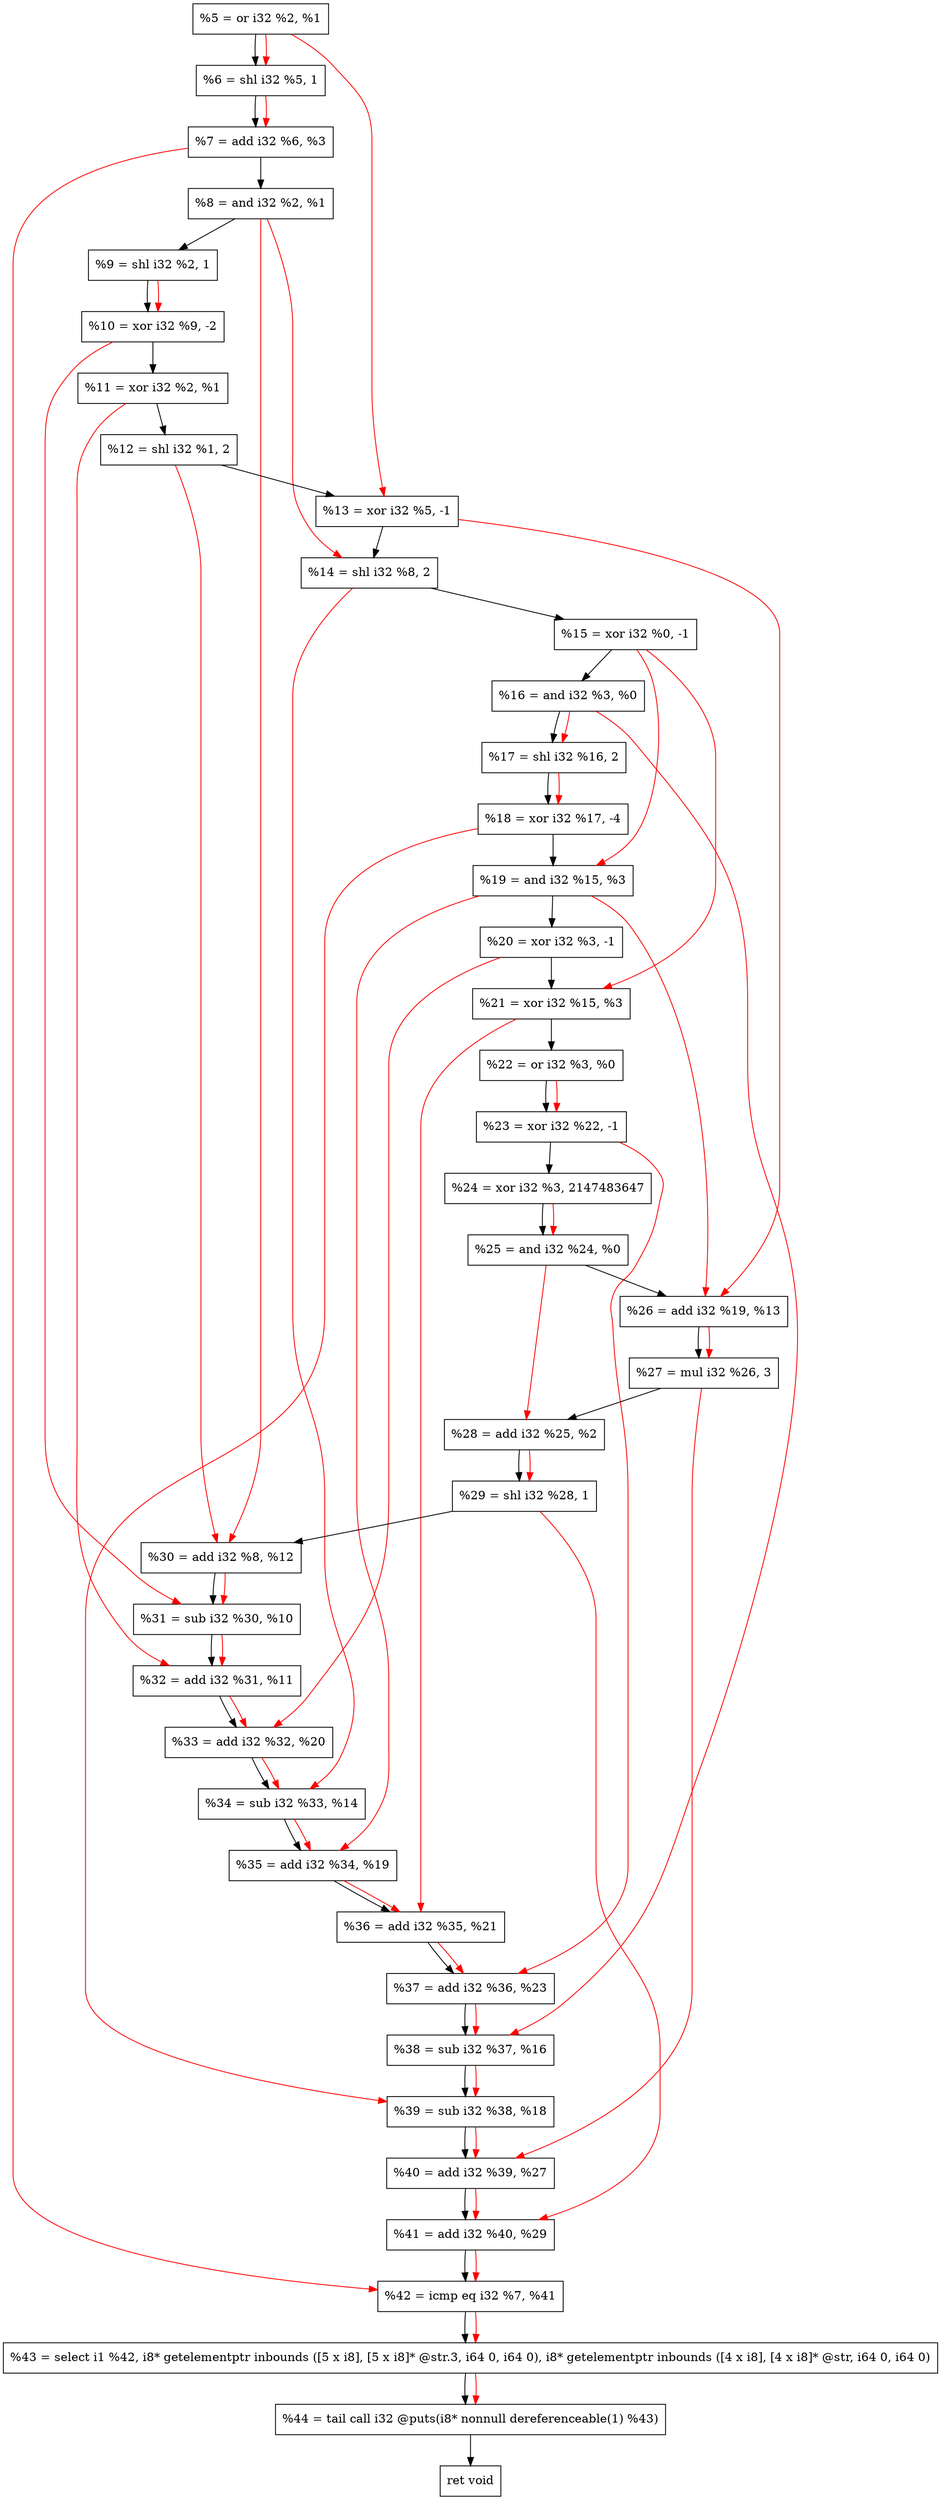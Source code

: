 digraph "DFG for'crackme' function" {
	Node0x22c7ac0[shape=record, label="  %5 = or i32 %2, %1"];
	Node0x22c8140[shape=record, label="  %6 = shl i32 %5, 1"];
	Node0x22c81b0[shape=record, label="  %7 = add i32 %6, %3"];
	Node0x22c8220[shape=record, label="  %8 = and i32 %2, %1"];
	Node0x22c8290[shape=record, label="  %9 = shl i32 %2, 1"];
	Node0x22c8330[shape=record, label="  %10 = xor i32 %9, -2"];
	Node0x22c83a0[shape=record, label="  %11 = xor i32 %2, %1"];
	Node0x22c8440[shape=record, label="  %12 = shl i32 %1, 2"];
	Node0x22c84e0[shape=record, label="  %13 = xor i32 %5, -1"];
	Node0x22c8550[shape=record, label="  %14 = shl i32 %8, 2"];
	Node0x22c85c0[shape=record, label="  %15 = xor i32 %0, -1"];
	Node0x22c8630[shape=record, label="  %16 = and i32 %3, %0"];
	Node0x22c86a0[shape=record, label="  %17 = shl i32 %16, 2"];
	Node0x22c8740[shape=record, label="  %18 = xor i32 %17, -4"];
	Node0x22c87b0[shape=record, label="  %19 = and i32 %15, %3"];
	Node0x22c8820[shape=record, label="  %20 = xor i32 %3, -1"];
	Node0x22c8890[shape=record, label="  %21 = xor i32 %15, %3"];
	Node0x22c8900[shape=record, label="  %22 = or i32 %3, %0"];
	Node0x22c8970[shape=record, label="  %23 = xor i32 %22, -1"];
	Node0x22c8a10[shape=record, label="  %24 = xor i32 %3, 2147483647"];
	Node0x22c8a80[shape=record, label="  %25 = and i32 %24, %0"];
	Node0x22c8af0[shape=record, label="  %26 = add i32 %19, %13"];
	Node0x22c8b90[shape=record, label="  %27 = mul i32 %26, 3"];
	Node0x22c8c00[shape=record, label="  %28 = add i32 %25, %2"];
	Node0x22c8c70[shape=record, label="  %29 = shl i32 %28, 1"];
	Node0x22c8ce0[shape=record, label="  %30 = add i32 %8, %12"];
	Node0x22c8d50[shape=record, label="  %31 = sub i32 %30, %10"];
	Node0x22c8dc0[shape=record, label="  %32 = add i32 %31, %11"];
	Node0x22c9040[shape=record, label="  %33 = add i32 %32, %20"];
	Node0x22c90b0[shape=record, label="  %34 = sub i32 %33, %14"];
	Node0x22c9120[shape=record, label="  %35 = add i32 %34, %19"];
	Node0x22c9190[shape=record, label="  %36 = add i32 %35, %21"];
	Node0x22c9200[shape=record, label="  %37 = add i32 %36, %23"];
	Node0x22c9270[shape=record, label="  %38 = sub i32 %37, %16"];
	Node0x22c92e0[shape=record, label="  %39 = sub i32 %38, %18"];
	Node0x22c9350[shape=record, label="  %40 = add i32 %39, %27"];
	Node0x22c93c0[shape=record, label="  %41 = add i32 %40, %29"];
	Node0x22c9430[shape=record, label="  %42 = icmp eq i32 %7, %41"];
	Node0x2268268[shape=record, label="  %43 = select i1 %42, i8* getelementptr inbounds ([5 x i8], [5 x i8]* @str.3, i64 0, i64 0), i8* getelementptr inbounds ([4 x i8], [4 x i8]* @str, i64 0, i64 0)"];
	Node0x22c98d0[shape=record, label="  %44 = tail call i32 @puts(i8* nonnull dereferenceable(1) %43)"];
	Node0x22c9920[shape=record, label="  ret void"];
	Node0x22c7ac0 -> Node0x22c8140;
	Node0x22c8140 -> Node0x22c81b0;
	Node0x22c81b0 -> Node0x22c8220;
	Node0x22c8220 -> Node0x22c8290;
	Node0x22c8290 -> Node0x22c8330;
	Node0x22c8330 -> Node0x22c83a0;
	Node0x22c83a0 -> Node0x22c8440;
	Node0x22c8440 -> Node0x22c84e0;
	Node0x22c84e0 -> Node0x22c8550;
	Node0x22c8550 -> Node0x22c85c0;
	Node0x22c85c0 -> Node0x22c8630;
	Node0x22c8630 -> Node0x22c86a0;
	Node0x22c86a0 -> Node0x22c8740;
	Node0x22c8740 -> Node0x22c87b0;
	Node0x22c87b0 -> Node0x22c8820;
	Node0x22c8820 -> Node0x22c8890;
	Node0x22c8890 -> Node0x22c8900;
	Node0x22c8900 -> Node0x22c8970;
	Node0x22c8970 -> Node0x22c8a10;
	Node0x22c8a10 -> Node0x22c8a80;
	Node0x22c8a80 -> Node0x22c8af0;
	Node0x22c8af0 -> Node0x22c8b90;
	Node0x22c8b90 -> Node0x22c8c00;
	Node0x22c8c00 -> Node0x22c8c70;
	Node0x22c8c70 -> Node0x22c8ce0;
	Node0x22c8ce0 -> Node0x22c8d50;
	Node0x22c8d50 -> Node0x22c8dc0;
	Node0x22c8dc0 -> Node0x22c9040;
	Node0x22c9040 -> Node0x22c90b0;
	Node0x22c90b0 -> Node0x22c9120;
	Node0x22c9120 -> Node0x22c9190;
	Node0x22c9190 -> Node0x22c9200;
	Node0x22c9200 -> Node0x22c9270;
	Node0x22c9270 -> Node0x22c92e0;
	Node0x22c92e0 -> Node0x22c9350;
	Node0x22c9350 -> Node0x22c93c0;
	Node0x22c93c0 -> Node0x22c9430;
	Node0x22c9430 -> Node0x2268268;
	Node0x2268268 -> Node0x22c98d0;
	Node0x22c98d0 -> Node0x22c9920;
edge [color=red]
	Node0x22c7ac0 -> Node0x22c8140;
	Node0x22c8140 -> Node0x22c81b0;
	Node0x22c8290 -> Node0x22c8330;
	Node0x22c7ac0 -> Node0x22c84e0;
	Node0x22c8220 -> Node0x22c8550;
	Node0x22c8630 -> Node0x22c86a0;
	Node0x22c86a0 -> Node0x22c8740;
	Node0x22c85c0 -> Node0x22c87b0;
	Node0x22c85c0 -> Node0x22c8890;
	Node0x22c8900 -> Node0x22c8970;
	Node0x22c8a10 -> Node0x22c8a80;
	Node0x22c87b0 -> Node0x22c8af0;
	Node0x22c84e0 -> Node0x22c8af0;
	Node0x22c8af0 -> Node0x22c8b90;
	Node0x22c8a80 -> Node0x22c8c00;
	Node0x22c8c00 -> Node0x22c8c70;
	Node0x22c8220 -> Node0x22c8ce0;
	Node0x22c8440 -> Node0x22c8ce0;
	Node0x22c8ce0 -> Node0x22c8d50;
	Node0x22c8330 -> Node0x22c8d50;
	Node0x22c8d50 -> Node0x22c8dc0;
	Node0x22c83a0 -> Node0x22c8dc0;
	Node0x22c8dc0 -> Node0x22c9040;
	Node0x22c8820 -> Node0x22c9040;
	Node0x22c9040 -> Node0x22c90b0;
	Node0x22c8550 -> Node0x22c90b0;
	Node0x22c90b0 -> Node0x22c9120;
	Node0x22c87b0 -> Node0x22c9120;
	Node0x22c9120 -> Node0x22c9190;
	Node0x22c8890 -> Node0x22c9190;
	Node0x22c9190 -> Node0x22c9200;
	Node0x22c8970 -> Node0x22c9200;
	Node0x22c9200 -> Node0x22c9270;
	Node0x22c8630 -> Node0x22c9270;
	Node0x22c9270 -> Node0x22c92e0;
	Node0x22c8740 -> Node0x22c92e0;
	Node0x22c92e0 -> Node0x22c9350;
	Node0x22c8b90 -> Node0x22c9350;
	Node0x22c9350 -> Node0x22c93c0;
	Node0x22c8c70 -> Node0x22c93c0;
	Node0x22c81b0 -> Node0x22c9430;
	Node0x22c93c0 -> Node0x22c9430;
	Node0x22c9430 -> Node0x2268268;
	Node0x2268268 -> Node0x22c98d0;
}
